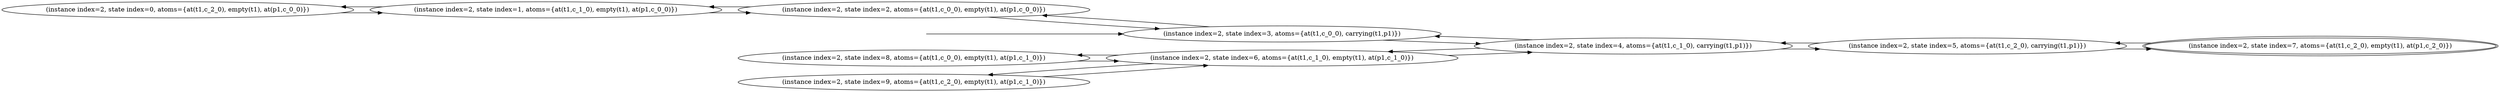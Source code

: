 digraph {
rankdir="LR"
s0[label="(instance index=2, state index=0, atoms={at(t1,c_2_0), empty(t1), at(p1,c_0_0)})"]
s1[label="(instance index=2, state index=1, atoms={at(t1,c_1_0), empty(t1), at(p1,c_0_0)})"]
s2[label="(instance index=2, state index=2, atoms={at(t1,c_0_0), empty(t1), at(p1,c_0_0)})"]
s8[label="(instance index=2, state index=8, atoms={at(t1,c_0_0), empty(t1), at(p1,c_1_0)})"]
s9[label="(instance index=2, state index=9, atoms={at(t1,c_2_0), empty(t1), at(p1,c_1_0)})"]
s3[label="(instance index=2, state index=3, atoms={at(t1,c_0_0), carrying(t1,p1)})"]
s6[label="(instance index=2, state index=6, atoms={at(t1,c_1_0), empty(t1), at(p1,c_1_0)})"]
s4[label="(instance index=2, state index=4, atoms={at(t1,c_1_0), carrying(t1,p1)})"]
s5[label="(instance index=2, state index=5, atoms={at(t1,c_2_0), carrying(t1,p1)})"]
s7[peripheries=2,label="(instance index=2, state index=7, atoms={at(t1,c_2_0), empty(t1), at(p1,c_2_0)})"]
Dangling [ label = "", style = invis ]
{ rank = same; Dangling }
Dangling -> s3
{ rank = same; s3}
{ rank = same; s1}
{ rank = same; s2,s8,s9}
{ rank = same; s3,s6}
{ rank = same; s4}
{ rank = same; s5}
{ rank = same; s7}
{
s0->s1
}
{
s1->s2
s1->s0
}
{
s2->s1
s2->s3
s8->s6
s9->s6
}
{
s3->s4
s3->s2
s6->s8
s6->s9
s6->s4
}
{
s4->s3
s4->s5
s4->s6
}
{
s5->s4
s5->s7
}
{
s7->s5
}
}
